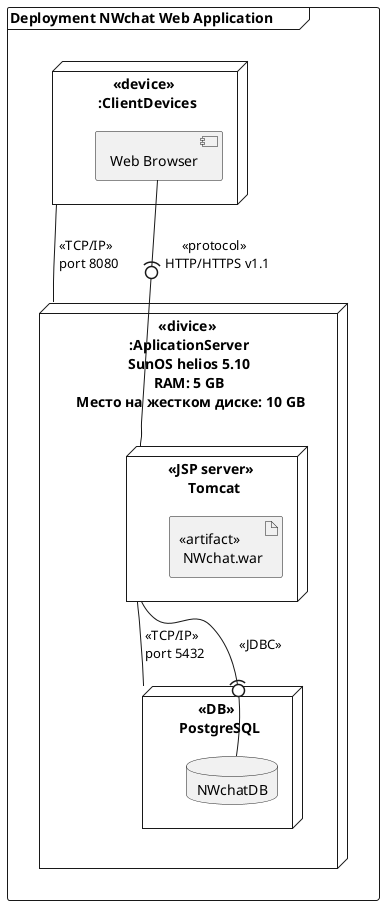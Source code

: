 @startuml
frame "Deployment NWchat Web Application        " {
    node "<<divice>> \n :AplicationServer \n SunOS helios 5.10 \n RAM: 5 GB \n Место на жестком диске: 10 GB" as back_end {
        node "<<JSP server>> \n Tomcat" as jsp{
            artifact "<<artifact>> \n NWchat.war" as war
        }
        node "<<DB>> \n PostgreSQL" as bd{
            database "NWchatDB" as bd_nwchat
        }
     }
    jsp -- bd: <<TCP/IP>> \n port 5432


    node "<<device>> \n :ClientDevices" as client {
        component "Web Browser" as webBrowser
    }

    client -- back_end:  <<TCP/IP>> \n port 8080
    webBrowser -(0- jsp: <<protocol>> \n HTTP/HTTPS v1.1
    bd_nwchat -0)- jsp: <<JDBC>>

}
@enduml